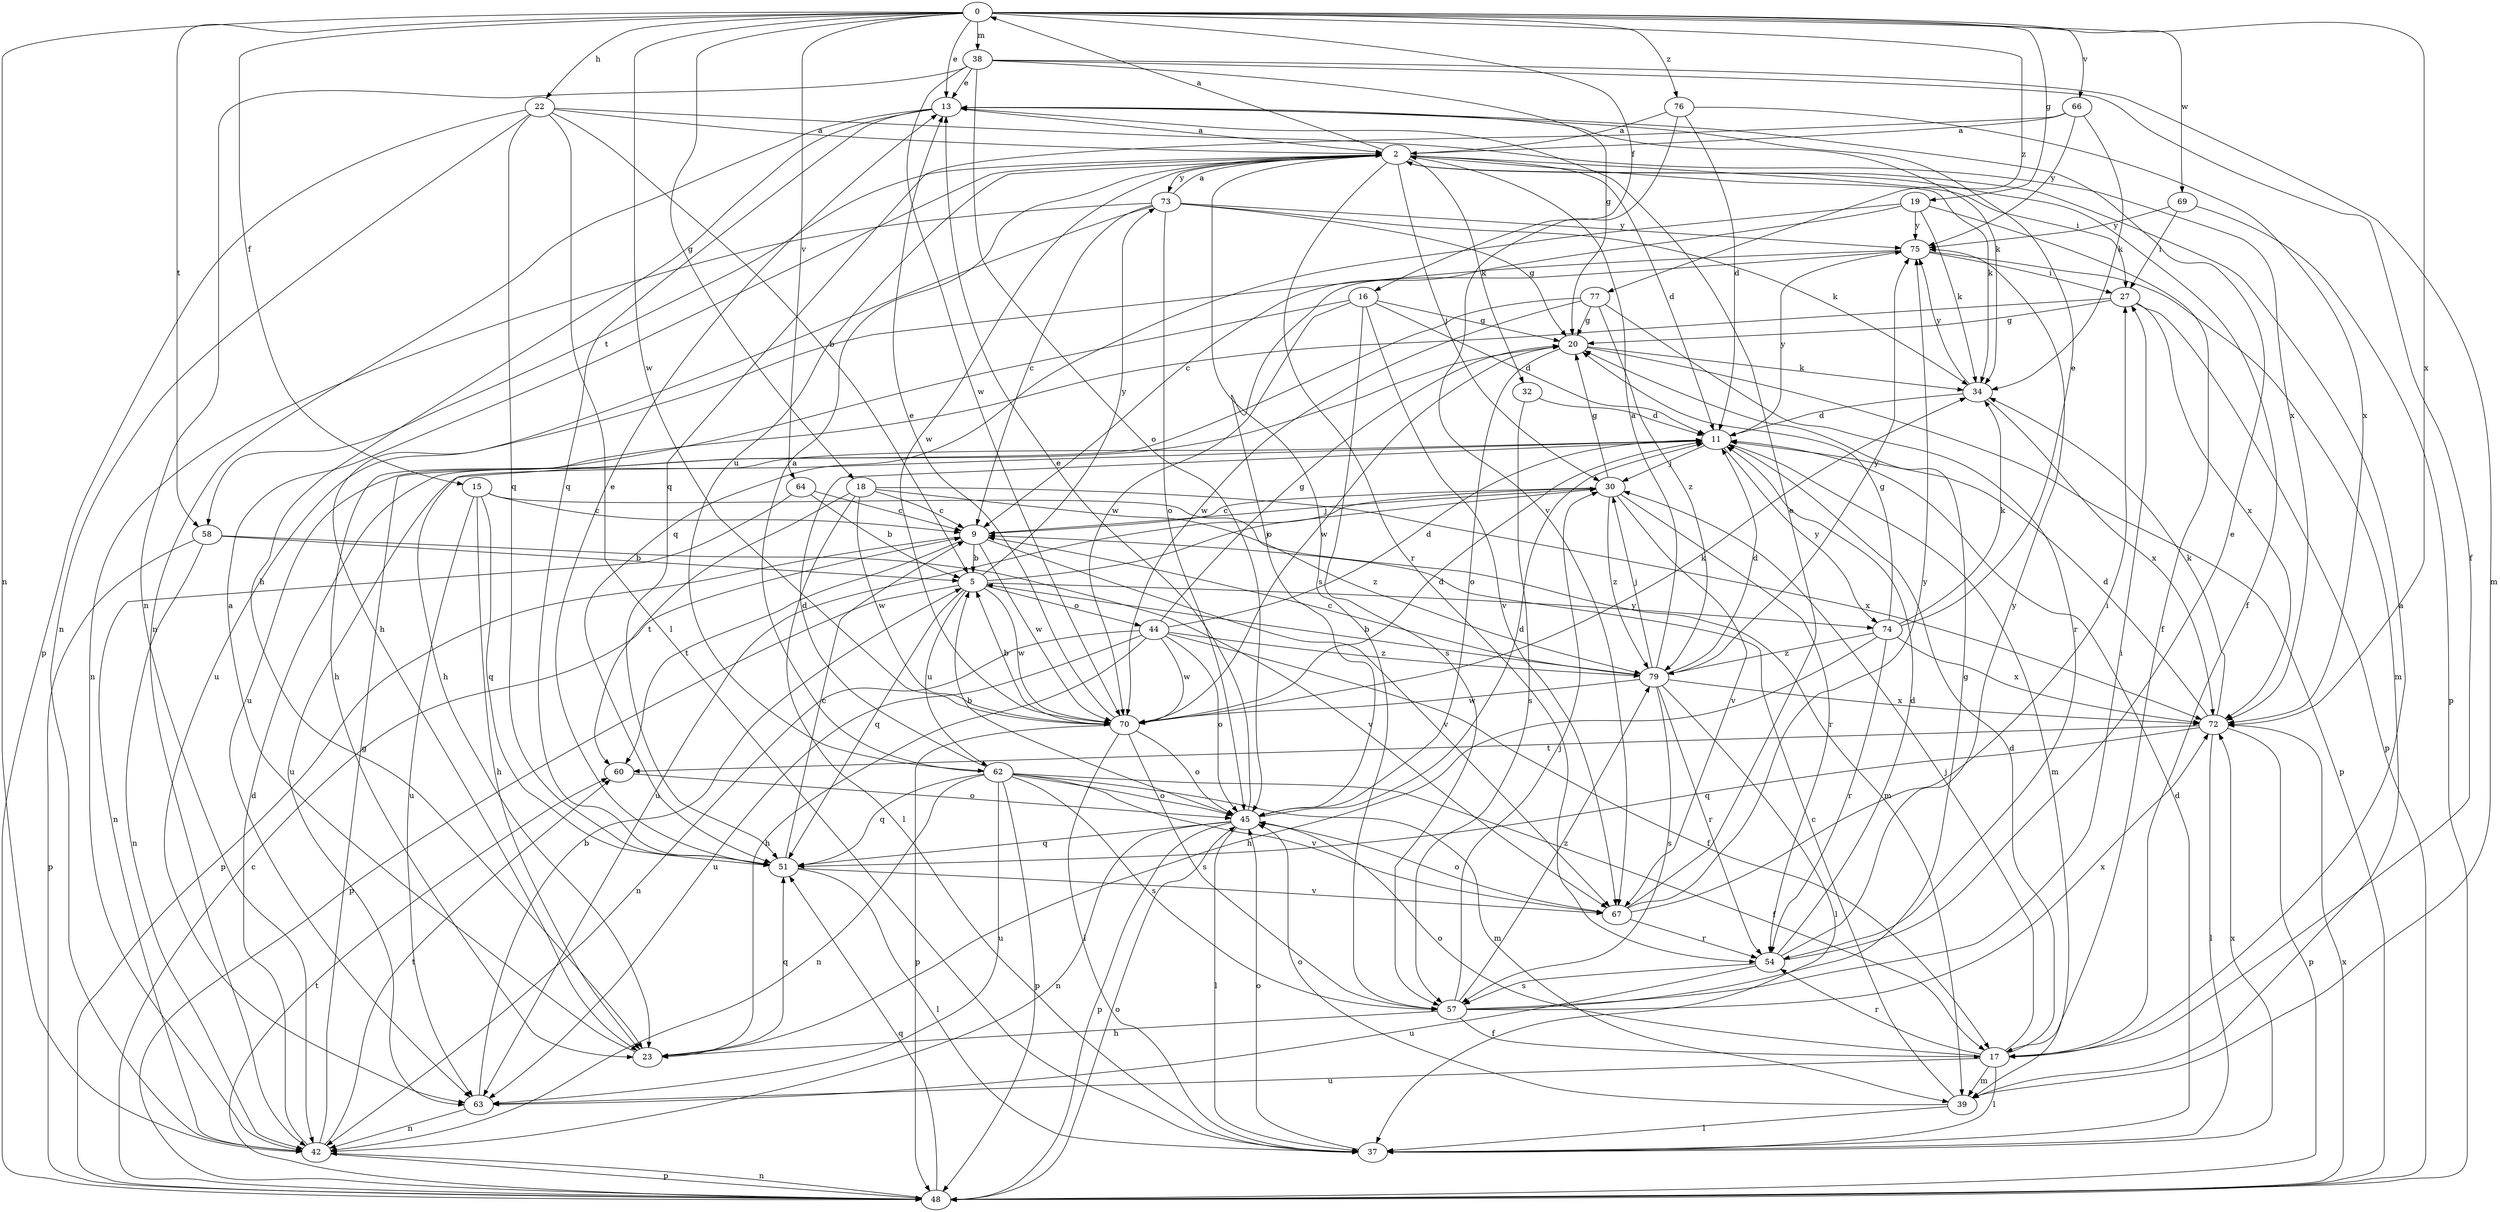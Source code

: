 strict digraph  {
0;
2;
5;
9;
11;
13;
15;
16;
17;
18;
19;
20;
22;
23;
27;
30;
32;
34;
37;
38;
39;
42;
44;
45;
48;
51;
54;
57;
58;
60;
62;
63;
64;
66;
67;
69;
70;
72;
73;
74;
75;
76;
77;
79;
0 -> 13  [label=e];
0 -> 15  [label=f];
0 -> 16  [label=f];
0 -> 18  [label=g];
0 -> 19  [label=g];
0 -> 22  [label=h];
0 -> 38  [label=m];
0 -> 42  [label=n];
0 -> 58  [label=t];
0 -> 64  [label=v];
0 -> 66  [label=v];
0 -> 69  [label=w];
0 -> 70  [label=w];
0 -> 72  [label=x];
0 -> 76  [label=z];
0 -> 77  [label=z];
2 -> 0  [label=a];
2 -> 11  [label=d];
2 -> 17  [label=f];
2 -> 27  [label=i];
2 -> 30  [label=j];
2 -> 32  [label=k];
2 -> 34  [label=k];
2 -> 54  [label=r];
2 -> 57  [label=s];
2 -> 58  [label=t];
2 -> 62  [label=u];
2 -> 70  [label=w];
2 -> 73  [label=y];
5 -> 30  [label=j];
5 -> 44  [label=o];
5 -> 48  [label=p];
5 -> 51  [label=q];
5 -> 62  [label=u];
5 -> 70  [label=w];
5 -> 73  [label=y];
5 -> 74  [label=y];
9 -> 5  [label=b];
9 -> 30  [label=j];
9 -> 48  [label=p];
9 -> 60  [label=t];
9 -> 67  [label=v];
9 -> 70  [label=w];
11 -> 30  [label=j];
11 -> 39  [label=m];
11 -> 63  [label=u];
11 -> 74  [label=y];
11 -> 75  [label=y];
13 -> 2  [label=a];
13 -> 23  [label=h];
13 -> 34  [label=k];
13 -> 42  [label=n];
13 -> 51  [label=q];
15 -> 9  [label=c];
15 -> 23  [label=h];
15 -> 39  [label=m];
15 -> 51  [label=q];
15 -> 63  [label=u];
16 -> 11  [label=d];
16 -> 20  [label=g];
16 -> 23  [label=h];
16 -> 57  [label=s];
16 -> 67  [label=v];
16 -> 70  [label=w];
17 -> 2  [label=a];
17 -> 11  [label=d];
17 -> 30  [label=j];
17 -> 37  [label=l];
17 -> 39  [label=m];
17 -> 45  [label=o];
17 -> 54  [label=r];
17 -> 63  [label=u];
18 -> 9  [label=c];
18 -> 37  [label=l];
18 -> 60  [label=t];
18 -> 70  [label=w];
18 -> 72  [label=x];
18 -> 79  [label=z];
19 -> 9  [label=c];
19 -> 17  [label=f];
19 -> 34  [label=k];
19 -> 51  [label=q];
19 -> 75  [label=y];
20 -> 34  [label=k];
20 -> 45  [label=o];
20 -> 48  [label=p];
20 -> 70  [label=w];
22 -> 2  [label=a];
22 -> 5  [label=b];
22 -> 37  [label=l];
22 -> 42  [label=n];
22 -> 48  [label=p];
22 -> 51  [label=q];
22 -> 72  [label=x];
23 -> 2  [label=a];
23 -> 51  [label=q];
27 -> 20  [label=g];
27 -> 48  [label=p];
27 -> 63  [label=u];
27 -> 72  [label=x];
30 -> 9  [label=c];
30 -> 20  [label=g];
30 -> 54  [label=r];
30 -> 63  [label=u];
30 -> 67  [label=v];
30 -> 79  [label=z];
32 -> 11  [label=d];
32 -> 57  [label=s];
34 -> 11  [label=d];
34 -> 72  [label=x];
34 -> 75  [label=y];
37 -> 11  [label=d];
37 -> 45  [label=o];
37 -> 72  [label=x];
38 -> 13  [label=e];
38 -> 17  [label=f];
38 -> 20  [label=g];
38 -> 39  [label=m];
38 -> 42  [label=n];
38 -> 45  [label=o];
38 -> 70  [label=w];
39 -> 9  [label=c];
39 -> 37  [label=l];
39 -> 45  [label=o];
42 -> 11  [label=d];
42 -> 20  [label=g];
42 -> 48  [label=p];
42 -> 60  [label=t];
44 -> 11  [label=d];
44 -> 17  [label=f];
44 -> 20  [label=g];
44 -> 23  [label=h];
44 -> 42  [label=n];
44 -> 45  [label=o];
44 -> 63  [label=u];
44 -> 70  [label=w];
44 -> 79  [label=z];
45 -> 5  [label=b];
45 -> 11  [label=d];
45 -> 13  [label=e];
45 -> 37  [label=l];
45 -> 42  [label=n];
45 -> 48  [label=p];
45 -> 51  [label=q];
48 -> 9  [label=c];
48 -> 42  [label=n];
48 -> 45  [label=o];
48 -> 51  [label=q];
48 -> 60  [label=t];
48 -> 72  [label=x];
51 -> 9  [label=c];
51 -> 13  [label=e];
51 -> 37  [label=l];
51 -> 67  [label=v];
54 -> 11  [label=d];
54 -> 13  [label=e];
54 -> 57  [label=s];
54 -> 63  [label=u];
54 -> 75  [label=y];
57 -> 17  [label=f];
57 -> 20  [label=g];
57 -> 23  [label=h];
57 -> 27  [label=i];
57 -> 30  [label=j];
57 -> 72  [label=x];
57 -> 79  [label=z];
58 -> 5  [label=b];
58 -> 42  [label=n];
58 -> 48  [label=p];
58 -> 67  [label=v];
60 -> 45  [label=o];
62 -> 2  [label=a];
62 -> 11  [label=d];
62 -> 17  [label=f];
62 -> 39  [label=m];
62 -> 42  [label=n];
62 -> 45  [label=o];
62 -> 48  [label=p];
62 -> 51  [label=q];
62 -> 57  [label=s];
62 -> 63  [label=u];
62 -> 67  [label=v];
63 -> 5  [label=b];
63 -> 42  [label=n];
64 -> 5  [label=b];
64 -> 9  [label=c];
64 -> 42  [label=n];
66 -> 2  [label=a];
66 -> 34  [label=k];
66 -> 51  [label=q];
66 -> 75  [label=y];
67 -> 13  [label=e];
67 -> 27  [label=i];
67 -> 45  [label=o];
67 -> 54  [label=r];
67 -> 75  [label=y];
69 -> 27  [label=i];
69 -> 48  [label=p];
69 -> 75  [label=y];
70 -> 5  [label=b];
70 -> 11  [label=d];
70 -> 13  [label=e];
70 -> 34  [label=k];
70 -> 37  [label=l];
70 -> 45  [label=o];
70 -> 48  [label=p];
70 -> 57  [label=s];
72 -> 11  [label=d];
72 -> 34  [label=k];
72 -> 37  [label=l];
72 -> 48  [label=p];
72 -> 51  [label=q];
72 -> 60  [label=t];
73 -> 2  [label=a];
73 -> 9  [label=c];
73 -> 20  [label=g];
73 -> 23  [label=h];
73 -> 34  [label=k];
73 -> 42  [label=n];
73 -> 45  [label=o];
73 -> 75  [label=y];
74 -> 13  [label=e];
74 -> 20  [label=g];
74 -> 23  [label=h];
74 -> 34  [label=k];
74 -> 54  [label=r];
74 -> 72  [label=x];
74 -> 79  [label=z];
75 -> 27  [label=i];
75 -> 39  [label=m];
75 -> 45  [label=o];
75 -> 63  [label=u];
76 -> 2  [label=a];
76 -> 11  [label=d];
76 -> 67  [label=v];
76 -> 72  [label=x];
77 -> 20  [label=g];
77 -> 23  [label=h];
77 -> 54  [label=r];
77 -> 70  [label=w];
77 -> 79  [label=z];
79 -> 2  [label=a];
79 -> 5  [label=b];
79 -> 9  [label=c];
79 -> 11  [label=d];
79 -> 30  [label=j];
79 -> 37  [label=l];
79 -> 54  [label=r];
79 -> 57  [label=s];
79 -> 70  [label=w];
79 -> 72  [label=x];
79 -> 75  [label=y];
}
